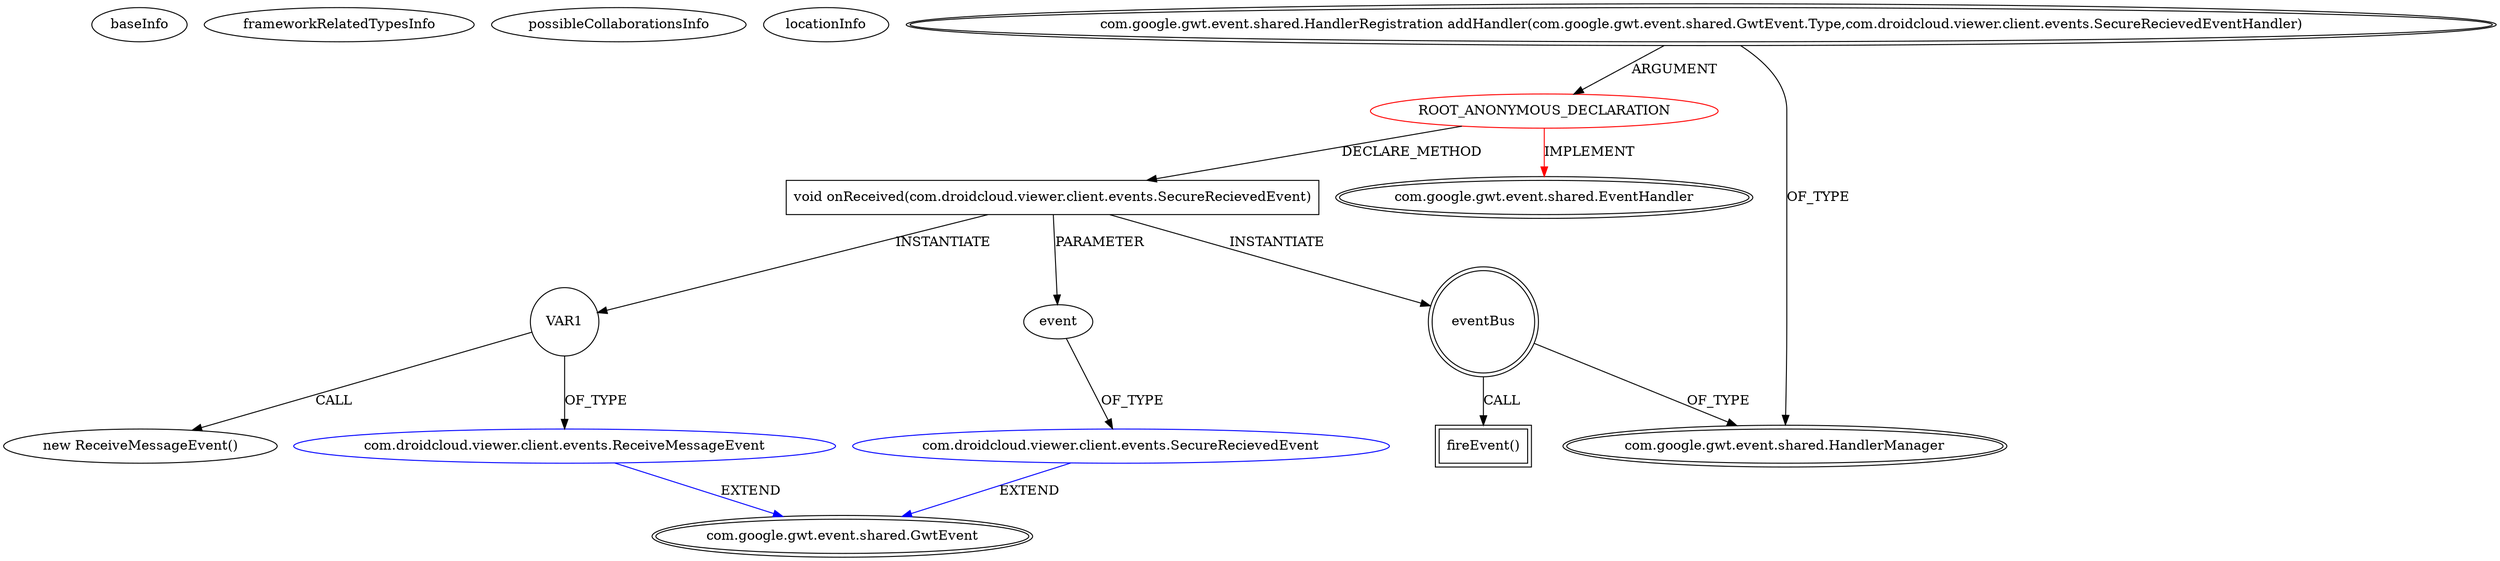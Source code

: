 digraph {
baseInfo[graphId=841,category="extension_graph",isAnonymous=true,possibleRelation=true]
frameworkRelatedTypesInfo[0="com.google.gwt.event.shared.EventHandler"]
possibleCollaborationsInfo[0="841~CLIENT_METHOD_DECLARATION-INSTANTIATION-~com.google.gwt.event.shared.EventHandler ~com.google.gwt.event.shared.GwtEvent ~true~false",1="841~CLIENT_METHOD_DECLARATION-PARAMETER_DECLARATION-~com.google.gwt.event.shared.EventHandler ~com.google.gwt.event.shared.GwtEvent ~true~false"]
locationInfo[projectName="betacraft-RdpGwtClient",filePath="/betacraft-RdpGwtClient/RdpGwtClient-master/src/com/droidcloud/viewer/client/Secure.java",contextSignature="void connect(java.lang.String,int,com.droidcloud.viewer.client.Rdp)",graphId="841"]
0[label="ROOT_ANONYMOUS_DECLARATION",vertexType="ROOT_ANONYMOUS_DECLARATION",isFrameworkType=false,color=red]
1[label="com.google.gwt.event.shared.EventHandler",vertexType="FRAMEWORK_INTERFACE_TYPE",isFrameworkType=true,peripheries=2]
2[label="com.google.gwt.event.shared.HandlerRegistration addHandler(com.google.gwt.event.shared.GwtEvent.Type,com.droidcloud.viewer.client.events.SecureRecievedEventHandler)",vertexType="OUTSIDE_CALL",isFrameworkType=true,peripheries=2]
3[label="com.google.gwt.event.shared.HandlerManager",vertexType="FRAMEWORK_CLASS_TYPE",isFrameworkType=true,peripheries=2]
4[label="void onReceived(com.droidcloud.viewer.client.events.SecureRecievedEvent)",vertexType="CLIENT_METHOD_DECLARATION",isFrameworkType=false,shape=box]
5[label="event",vertexType="PARAMETER_DECLARATION",isFrameworkType=false]
6[label="com.droidcloud.viewer.client.events.SecureRecievedEvent",vertexType="REFERENCE_CLIENT_CLASS_DECLARATION",isFrameworkType=false,color=blue]
7[label="com.google.gwt.event.shared.GwtEvent",vertexType="FRAMEWORK_CLASS_TYPE",isFrameworkType=true,peripheries=2]
8[label="eventBus",vertexType="VARIABLE_EXPRESION",isFrameworkType=true,peripheries=2,shape=circle]
9[label="fireEvent()",vertexType="INSIDE_CALL",isFrameworkType=true,peripheries=2,shape=box]
12[label="VAR1",vertexType="VARIABLE_EXPRESION",isFrameworkType=false,shape=circle]
13[label="com.droidcloud.viewer.client.events.ReceiveMessageEvent",vertexType="REFERENCE_CLIENT_CLASS_DECLARATION",isFrameworkType=false,color=blue]
11[label="new ReceiveMessageEvent()",vertexType="CONSTRUCTOR_CALL",isFrameworkType=false]
0->1[label="IMPLEMENT",color=red]
2->0[label="ARGUMENT"]
2->3[label="OF_TYPE"]
0->4[label="DECLARE_METHOD"]
6->7[label="EXTEND",color=blue]
5->6[label="OF_TYPE"]
4->5[label="PARAMETER"]
4->8[label="INSTANTIATE"]
8->3[label="OF_TYPE"]
8->9[label="CALL"]
4->12[label="INSTANTIATE"]
13->7[label="EXTEND",color=blue]
12->13[label="OF_TYPE"]
12->11[label="CALL"]
}
